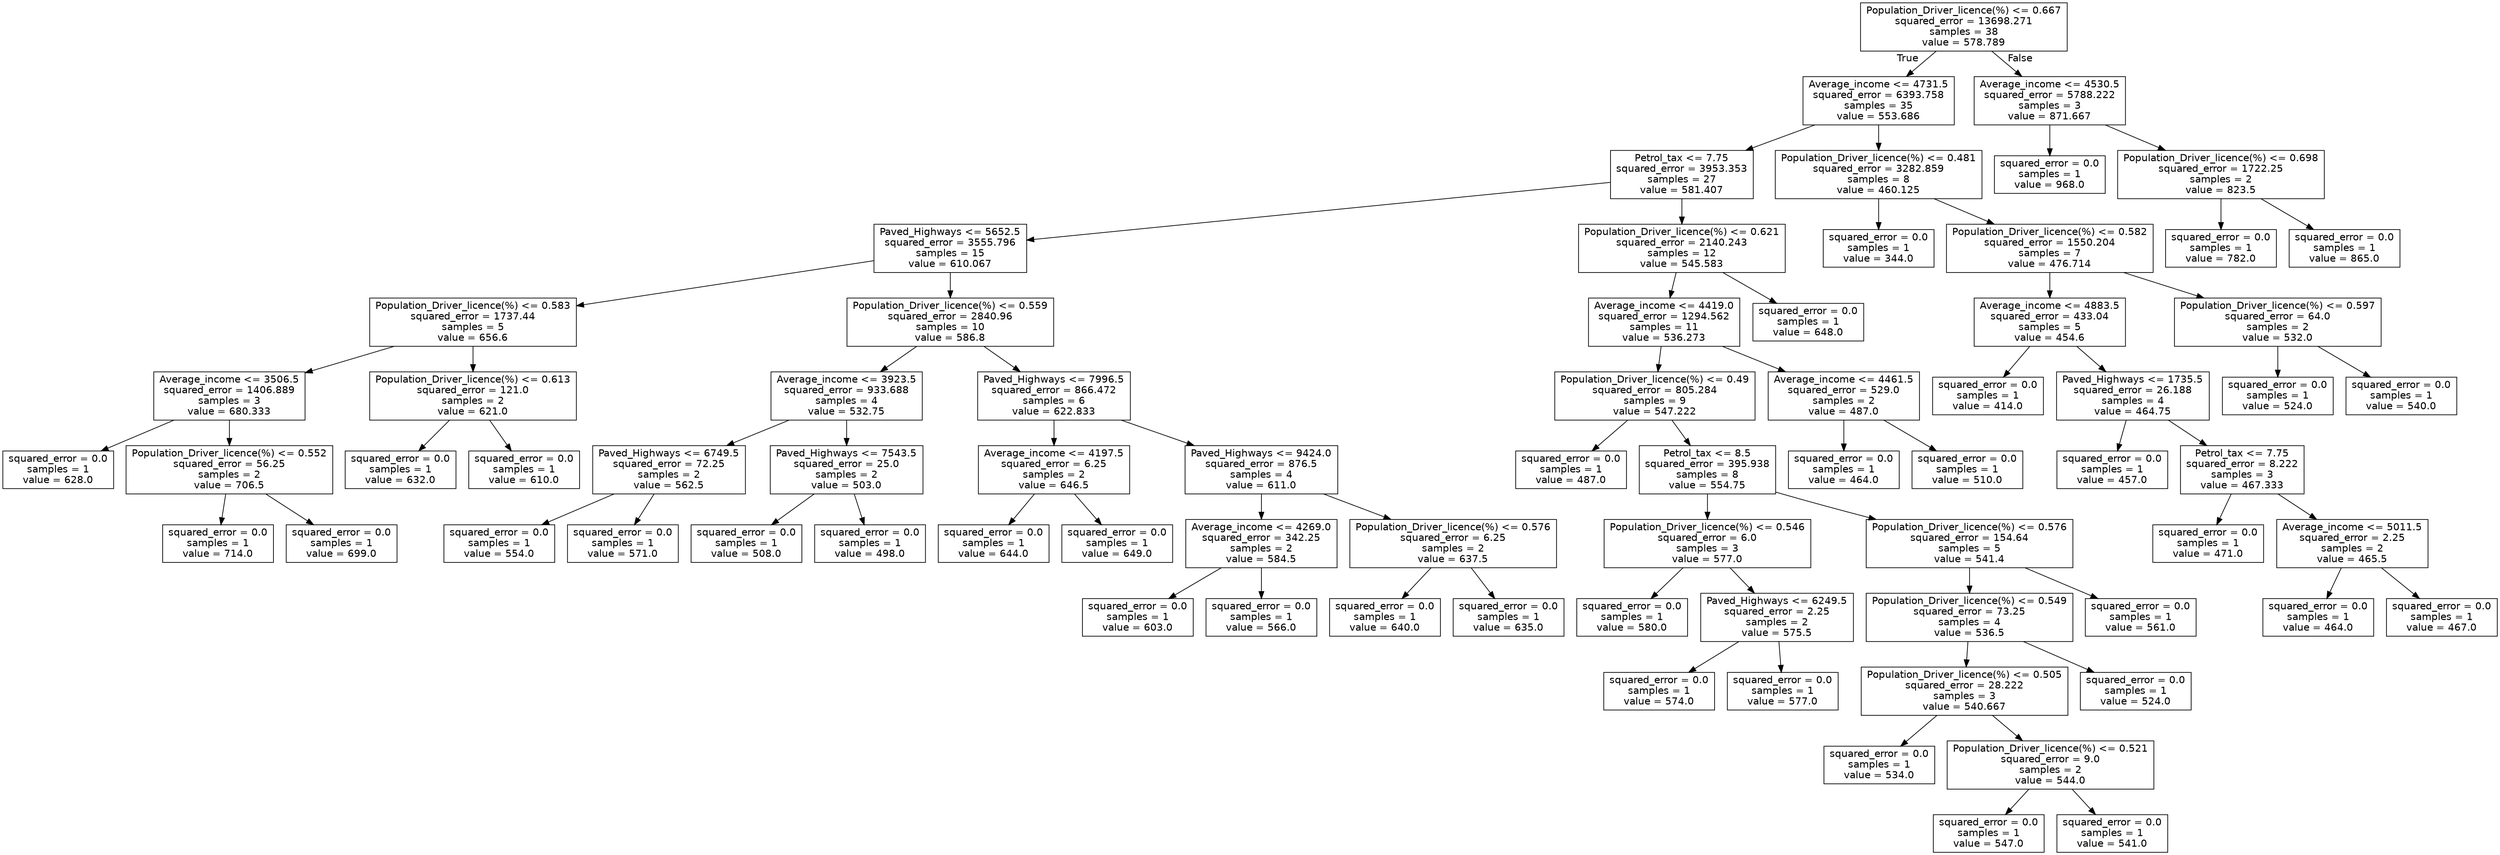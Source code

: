 digraph Tree {
node [shape=box, fontname="helvetica"] ;
edge [fontname="helvetica"] ;
0 [label="Population_Driver_licence(%) <= 0.667\nsquared_error = 13698.271\nsamples = 38\nvalue = 578.789"] ;
1 [label="Average_income <= 4731.5\nsquared_error = 6393.758\nsamples = 35\nvalue = 553.686"] ;
0 -> 1 [labeldistance=2.5, labelangle=45, headlabel="True"] ;
2 [label="Petrol_tax <= 7.75\nsquared_error = 3953.353\nsamples = 27\nvalue = 581.407"] ;
1 -> 2 ;
3 [label="Paved_Highways <= 5652.5\nsquared_error = 3555.796\nsamples = 15\nvalue = 610.067"] ;
2 -> 3 ;
4 [label="Population_Driver_licence(%) <= 0.583\nsquared_error = 1737.44\nsamples = 5\nvalue = 656.6"] ;
3 -> 4 ;
5 [label="Average_income <= 3506.5\nsquared_error = 1406.889\nsamples = 3\nvalue = 680.333"] ;
4 -> 5 ;
6 [label="squared_error = 0.0\nsamples = 1\nvalue = 628.0"] ;
5 -> 6 ;
7 [label="Population_Driver_licence(%) <= 0.552\nsquared_error = 56.25\nsamples = 2\nvalue = 706.5"] ;
5 -> 7 ;
8 [label="squared_error = 0.0\nsamples = 1\nvalue = 714.0"] ;
7 -> 8 ;
9 [label="squared_error = 0.0\nsamples = 1\nvalue = 699.0"] ;
7 -> 9 ;
10 [label="Population_Driver_licence(%) <= 0.613\nsquared_error = 121.0\nsamples = 2\nvalue = 621.0"] ;
4 -> 10 ;
11 [label="squared_error = 0.0\nsamples = 1\nvalue = 632.0"] ;
10 -> 11 ;
12 [label="squared_error = 0.0\nsamples = 1\nvalue = 610.0"] ;
10 -> 12 ;
13 [label="Population_Driver_licence(%) <= 0.559\nsquared_error = 2840.96\nsamples = 10\nvalue = 586.8"] ;
3 -> 13 ;
14 [label="Average_income <= 3923.5\nsquared_error = 933.688\nsamples = 4\nvalue = 532.75"] ;
13 -> 14 ;
15 [label="Paved_Highways <= 6749.5\nsquared_error = 72.25\nsamples = 2\nvalue = 562.5"] ;
14 -> 15 ;
16 [label="squared_error = 0.0\nsamples = 1\nvalue = 554.0"] ;
15 -> 16 ;
17 [label="squared_error = 0.0\nsamples = 1\nvalue = 571.0"] ;
15 -> 17 ;
18 [label="Paved_Highways <= 7543.5\nsquared_error = 25.0\nsamples = 2\nvalue = 503.0"] ;
14 -> 18 ;
19 [label="squared_error = 0.0\nsamples = 1\nvalue = 508.0"] ;
18 -> 19 ;
20 [label="squared_error = 0.0\nsamples = 1\nvalue = 498.0"] ;
18 -> 20 ;
21 [label="Paved_Highways <= 7996.5\nsquared_error = 866.472\nsamples = 6\nvalue = 622.833"] ;
13 -> 21 ;
22 [label="Average_income <= 4197.5\nsquared_error = 6.25\nsamples = 2\nvalue = 646.5"] ;
21 -> 22 ;
23 [label="squared_error = 0.0\nsamples = 1\nvalue = 644.0"] ;
22 -> 23 ;
24 [label="squared_error = 0.0\nsamples = 1\nvalue = 649.0"] ;
22 -> 24 ;
25 [label="Paved_Highways <= 9424.0\nsquared_error = 876.5\nsamples = 4\nvalue = 611.0"] ;
21 -> 25 ;
26 [label="Average_income <= 4269.0\nsquared_error = 342.25\nsamples = 2\nvalue = 584.5"] ;
25 -> 26 ;
27 [label="squared_error = 0.0\nsamples = 1\nvalue = 603.0"] ;
26 -> 27 ;
28 [label="squared_error = 0.0\nsamples = 1\nvalue = 566.0"] ;
26 -> 28 ;
29 [label="Population_Driver_licence(%) <= 0.576\nsquared_error = 6.25\nsamples = 2\nvalue = 637.5"] ;
25 -> 29 ;
30 [label="squared_error = 0.0\nsamples = 1\nvalue = 640.0"] ;
29 -> 30 ;
31 [label="squared_error = 0.0\nsamples = 1\nvalue = 635.0"] ;
29 -> 31 ;
32 [label="Population_Driver_licence(%) <= 0.621\nsquared_error = 2140.243\nsamples = 12\nvalue = 545.583"] ;
2 -> 32 ;
33 [label="Average_income <= 4419.0\nsquared_error = 1294.562\nsamples = 11\nvalue = 536.273"] ;
32 -> 33 ;
34 [label="Population_Driver_licence(%) <= 0.49\nsquared_error = 805.284\nsamples = 9\nvalue = 547.222"] ;
33 -> 34 ;
35 [label="squared_error = 0.0\nsamples = 1\nvalue = 487.0"] ;
34 -> 35 ;
36 [label="Petrol_tax <= 8.5\nsquared_error = 395.938\nsamples = 8\nvalue = 554.75"] ;
34 -> 36 ;
37 [label="Population_Driver_licence(%) <= 0.546\nsquared_error = 6.0\nsamples = 3\nvalue = 577.0"] ;
36 -> 37 ;
38 [label="squared_error = 0.0\nsamples = 1\nvalue = 580.0"] ;
37 -> 38 ;
39 [label="Paved_Highways <= 6249.5\nsquared_error = 2.25\nsamples = 2\nvalue = 575.5"] ;
37 -> 39 ;
40 [label="squared_error = 0.0\nsamples = 1\nvalue = 574.0"] ;
39 -> 40 ;
41 [label="squared_error = 0.0\nsamples = 1\nvalue = 577.0"] ;
39 -> 41 ;
42 [label="Population_Driver_licence(%) <= 0.576\nsquared_error = 154.64\nsamples = 5\nvalue = 541.4"] ;
36 -> 42 ;
43 [label="Population_Driver_licence(%) <= 0.549\nsquared_error = 73.25\nsamples = 4\nvalue = 536.5"] ;
42 -> 43 ;
44 [label="Population_Driver_licence(%) <= 0.505\nsquared_error = 28.222\nsamples = 3\nvalue = 540.667"] ;
43 -> 44 ;
45 [label="squared_error = 0.0\nsamples = 1\nvalue = 534.0"] ;
44 -> 45 ;
46 [label="Population_Driver_licence(%) <= 0.521\nsquared_error = 9.0\nsamples = 2\nvalue = 544.0"] ;
44 -> 46 ;
47 [label="squared_error = 0.0\nsamples = 1\nvalue = 547.0"] ;
46 -> 47 ;
48 [label="squared_error = 0.0\nsamples = 1\nvalue = 541.0"] ;
46 -> 48 ;
49 [label="squared_error = 0.0\nsamples = 1\nvalue = 524.0"] ;
43 -> 49 ;
50 [label="squared_error = 0.0\nsamples = 1\nvalue = 561.0"] ;
42 -> 50 ;
51 [label="Average_income <= 4461.5\nsquared_error = 529.0\nsamples = 2\nvalue = 487.0"] ;
33 -> 51 ;
52 [label="squared_error = 0.0\nsamples = 1\nvalue = 464.0"] ;
51 -> 52 ;
53 [label="squared_error = 0.0\nsamples = 1\nvalue = 510.0"] ;
51 -> 53 ;
54 [label="squared_error = 0.0\nsamples = 1\nvalue = 648.0"] ;
32 -> 54 ;
55 [label="Population_Driver_licence(%) <= 0.481\nsquared_error = 3282.859\nsamples = 8\nvalue = 460.125"] ;
1 -> 55 ;
56 [label="squared_error = 0.0\nsamples = 1\nvalue = 344.0"] ;
55 -> 56 ;
57 [label="Population_Driver_licence(%) <= 0.582\nsquared_error = 1550.204\nsamples = 7\nvalue = 476.714"] ;
55 -> 57 ;
58 [label="Average_income <= 4883.5\nsquared_error = 433.04\nsamples = 5\nvalue = 454.6"] ;
57 -> 58 ;
59 [label="squared_error = 0.0\nsamples = 1\nvalue = 414.0"] ;
58 -> 59 ;
60 [label="Paved_Highways <= 1735.5\nsquared_error = 26.188\nsamples = 4\nvalue = 464.75"] ;
58 -> 60 ;
61 [label="squared_error = 0.0\nsamples = 1\nvalue = 457.0"] ;
60 -> 61 ;
62 [label="Petrol_tax <= 7.75\nsquared_error = 8.222\nsamples = 3\nvalue = 467.333"] ;
60 -> 62 ;
63 [label="squared_error = 0.0\nsamples = 1\nvalue = 471.0"] ;
62 -> 63 ;
64 [label="Average_income <= 5011.5\nsquared_error = 2.25\nsamples = 2\nvalue = 465.5"] ;
62 -> 64 ;
65 [label="squared_error = 0.0\nsamples = 1\nvalue = 464.0"] ;
64 -> 65 ;
66 [label="squared_error = 0.0\nsamples = 1\nvalue = 467.0"] ;
64 -> 66 ;
67 [label="Population_Driver_licence(%) <= 0.597\nsquared_error = 64.0\nsamples = 2\nvalue = 532.0"] ;
57 -> 67 ;
68 [label="squared_error = 0.0\nsamples = 1\nvalue = 524.0"] ;
67 -> 68 ;
69 [label="squared_error = 0.0\nsamples = 1\nvalue = 540.0"] ;
67 -> 69 ;
70 [label="Average_income <= 4530.5\nsquared_error = 5788.222\nsamples = 3\nvalue = 871.667"] ;
0 -> 70 [labeldistance=2.5, labelangle=-45, headlabel="False"] ;
71 [label="squared_error = 0.0\nsamples = 1\nvalue = 968.0"] ;
70 -> 71 ;
72 [label="Population_Driver_licence(%) <= 0.698\nsquared_error = 1722.25\nsamples = 2\nvalue = 823.5"] ;
70 -> 72 ;
73 [label="squared_error = 0.0\nsamples = 1\nvalue = 782.0"] ;
72 -> 73 ;
74 [label="squared_error = 0.0\nsamples = 1\nvalue = 865.0"] ;
72 -> 74 ;
}